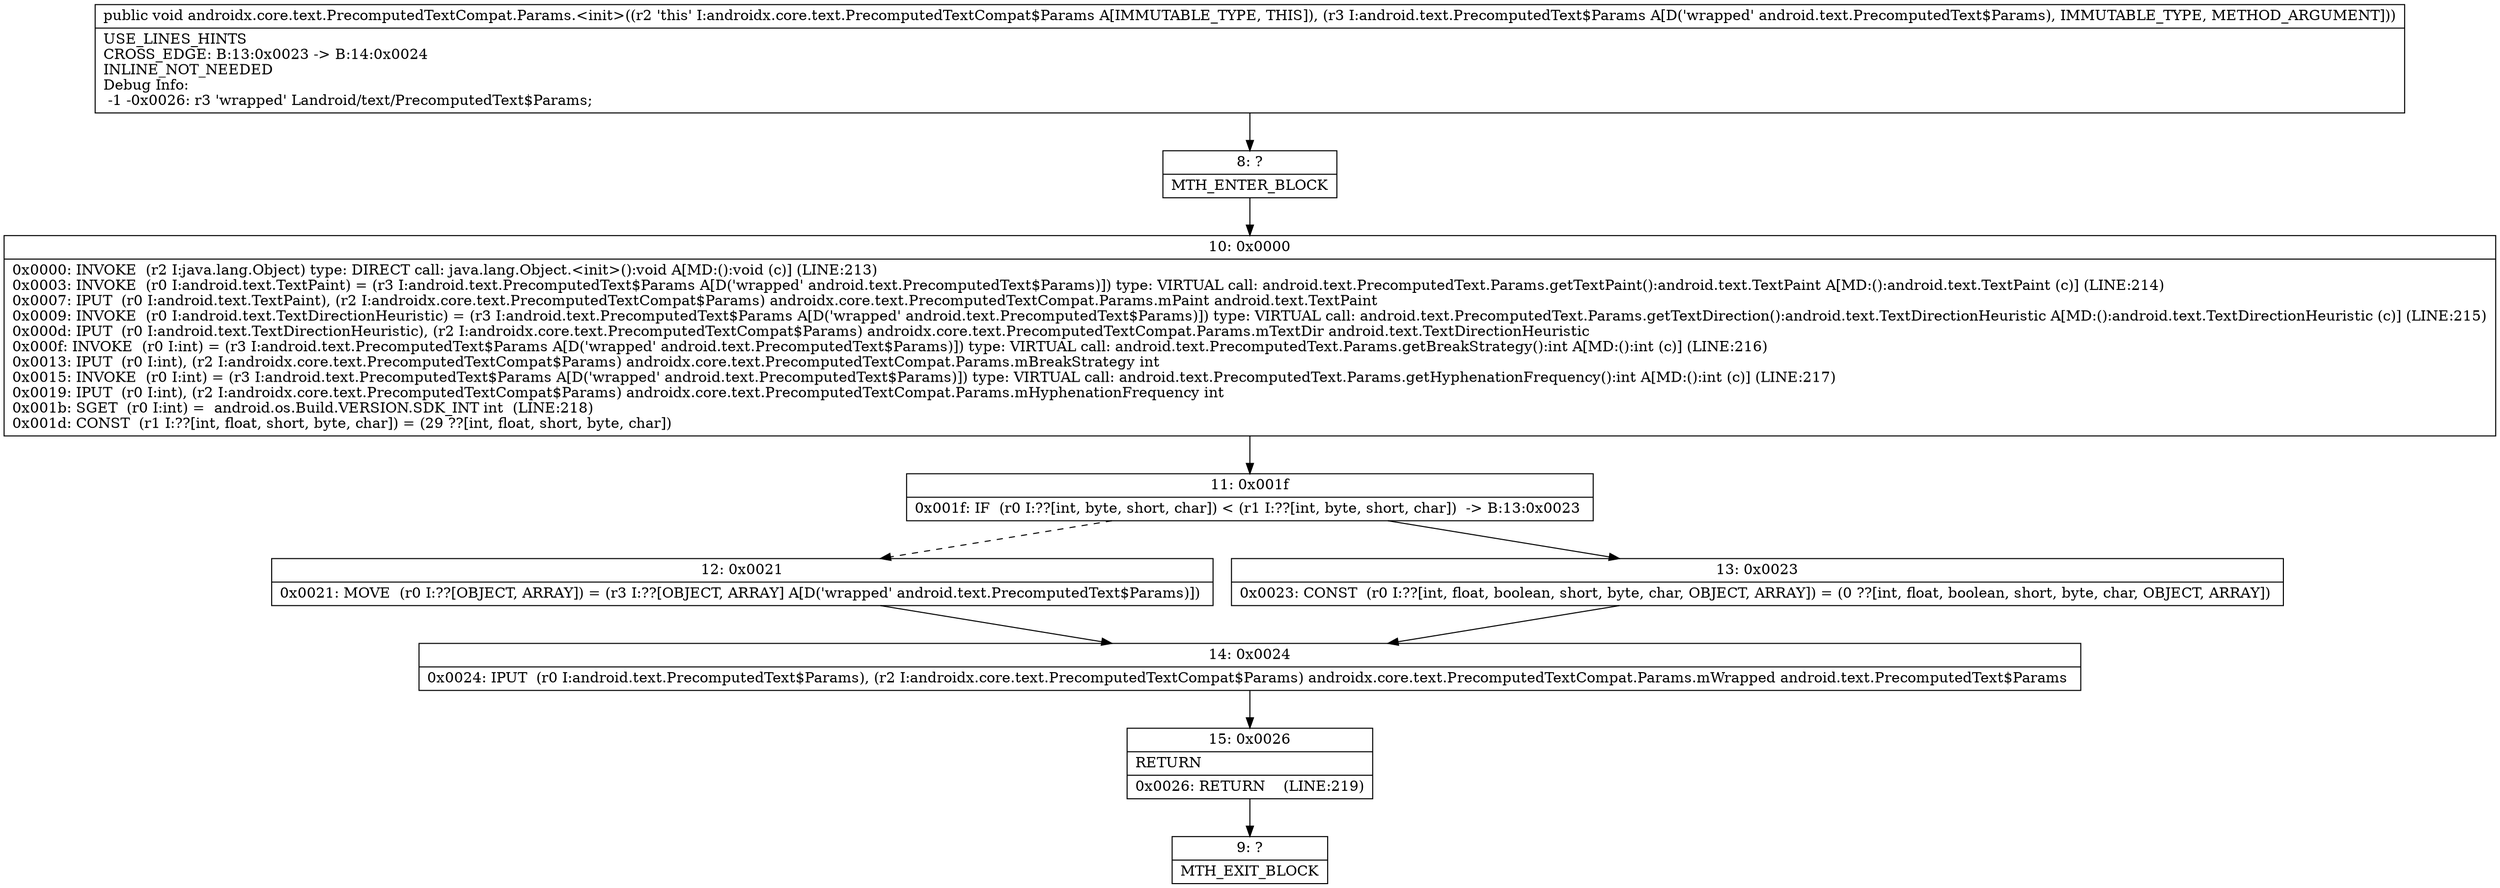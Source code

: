 digraph "CFG forandroidx.core.text.PrecomputedTextCompat.Params.\<init\>(Landroid\/text\/PrecomputedText$Params;)V" {
Node_8 [shape=record,label="{8\:\ ?|MTH_ENTER_BLOCK\l}"];
Node_10 [shape=record,label="{10\:\ 0x0000|0x0000: INVOKE  (r2 I:java.lang.Object) type: DIRECT call: java.lang.Object.\<init\>():void A[MD:():void (c)] (LINE:213)\l0x0003: INVOKE  (r0 I:android.text.TextPaint) = (r3 I:android.text.PrecomputedText$Params A[D('wrapped' android.text.PrecomputedText$Params)]) type: VIRTUAL call: android.text.PrecomputedText.Params.getTextPaint():android.text.TextPaint A[MD:():android.text.TextPaint (c)] (LINE:214)\l0x0007: IPUT  (r0 I:android.text.TextPaint), (r2 I:androidx.core.text.PrecomputedTextCompat$Params) androidx.core.text.PrecomputedTextCompat.Params.mPaint android.text.TextPaint \l0x0009: INVOKE  (r0 I:android.text.TextDirectionHeuristic) = (r3 I:android.text.PrecomputedText$Params A[D('wrapped' android.text.PrecomputedText$Params)]) type: VIRTUAL call: android.text.PrecomputedText.Params.getTextDirection():android.text.TextDirectionHeuristic A[MD:():android.text.TextDirectionHeuristic (c)] (LINE:215)\l0x000d: IPUT  (r0 I:android.text.TextDirectionHeuristic), (r2 I:androidx.core.text.PrecomputedTextCompat$Params) androidx.core.text.PrecomputedTextCompat.Params.mTextDir android.text.TextDirectionHeuristic \l0x000f: INVOKE  (r0 I:int) = (r3 I:android.text.PrecomputedText$Params A[D('wrapped' android.text.PrecomputedText$Params)]) type: VIRTUAL call: android.text.PrecomputedText.Params.getBreakStrategy():int A[MD:():int (c)] (LINE:216)\l0x0013: IPUT  (r0 I:int), (r2 I:androidx.core.text.PrecomputedTextCompat$Params) androidx.core.text.PrecomputedTextCompat.Params.mBreakStrategy int \l0x0015: INVOKE  (r0 I:int) = (r3 I:android.text.PrecomputedText$Params A[D('wrapped' android.text.PrecomputedText$Params)]) type: VIRTUAL call: android.text.PrecomputedText.Params.getHyphenationFrequency():int A[MD:():int (c)] (LINE:217)\l0x0019: IPUT  (r0 I:int), (r2 I:androidx.core.text.PrecomputedTextCompat$Params) androidx.core.text.PrecomputedTextCompat.Params.mHyphenationFrequency int \l0x001b: SGET  (r0 I:int) =  android.os.Build.VERSION.SDK_INT int  (LINE:218)\l0x001d: CONST  (r1 I:??[int, float, short, byte, char]) = (29 ??[int, float, short, byte, char]) \l}"];
Node_11 [shape=record,label="{11\:\ 0x001f|0x001f: IF  (r0 I:??[int, byte, short, char]) \< (r1 I:??[int, byte, short, char])  \-\> B:13:0x0023 \l}"];
Node_12 [shape=record,label="{12\:\ 0x0021|0x0021: MOVE  (r0 I:??[OBJECT, ARRAY]) = (r3 I:??[OBJECT, ARRAY] A[D('wrapped' android.text.PrecomputedText$Params)]) \l}"];
Node_14 [shape=record,label="{14\:\ 0x0024|0x0024: IPUT  (r0 I:android.text.PrecomputedText$Params), (r2 I:androidx.core.text.PrecomputedTextCompat$Params) androidx.core.text.PrecomputedTextCompat.Params.mWrapped android.text.PrecomputedText$Params \l}"];
Node_15 [shape=record,label="{15\:\ 0x0026|RETURN\l|0x0026: RETURN    (LINE:219)\l}"];
Node_9 [shape=record,label="{9\:\ ?|MTH_EXIT_BLOCK\l}"];
Node_13 [shape=record,label="{13\:\ 0x0023|0x0023: CONST  (r0 I:??[int, float, boolean, short, byte, char, OBJECT, ARRAY]) = (0 ??[int, float, boolean, short, byte, char, OBJECT, ARRAY]) \l}"];
MethodNode[shape=record,label="{public void androidx.core.text.PrecomputedTextCompat.Params.\<init\>((r2 'this' I:androidx.core.text.PrecomputedTextCompat$Params A[IMMUTABLE_TYPE, THIS]), (r3 I:android.text.PrecomputedText$Params A[D('wrapped' android.text.PrecomputedText$Params), IMMUTABLE_TYPE, METHOD_ARGUMENT]))  | USE_LINES_HINTS\lCROSS_EDGE: B:13:0x0023 \-\> B:14:0x0024\lINLINE_NOT_NEEDED\lDebug Info:\l  \-1 \-0x0026: r3 'wrapped' Landroid\/text\/PrecomputedText$Params;\l}"];
MethodNode -> Node_8;Node_8 -> Node_10;
Node_10 -> Node_11;
Node_11 -> Node_12[style=dashed];
Node_11 -> Node_13;
Node_12 -> Node_14;
Node_14 -> Node_15;
Node_15 -> Node_9;
Node_13 -> Node_14;
}

